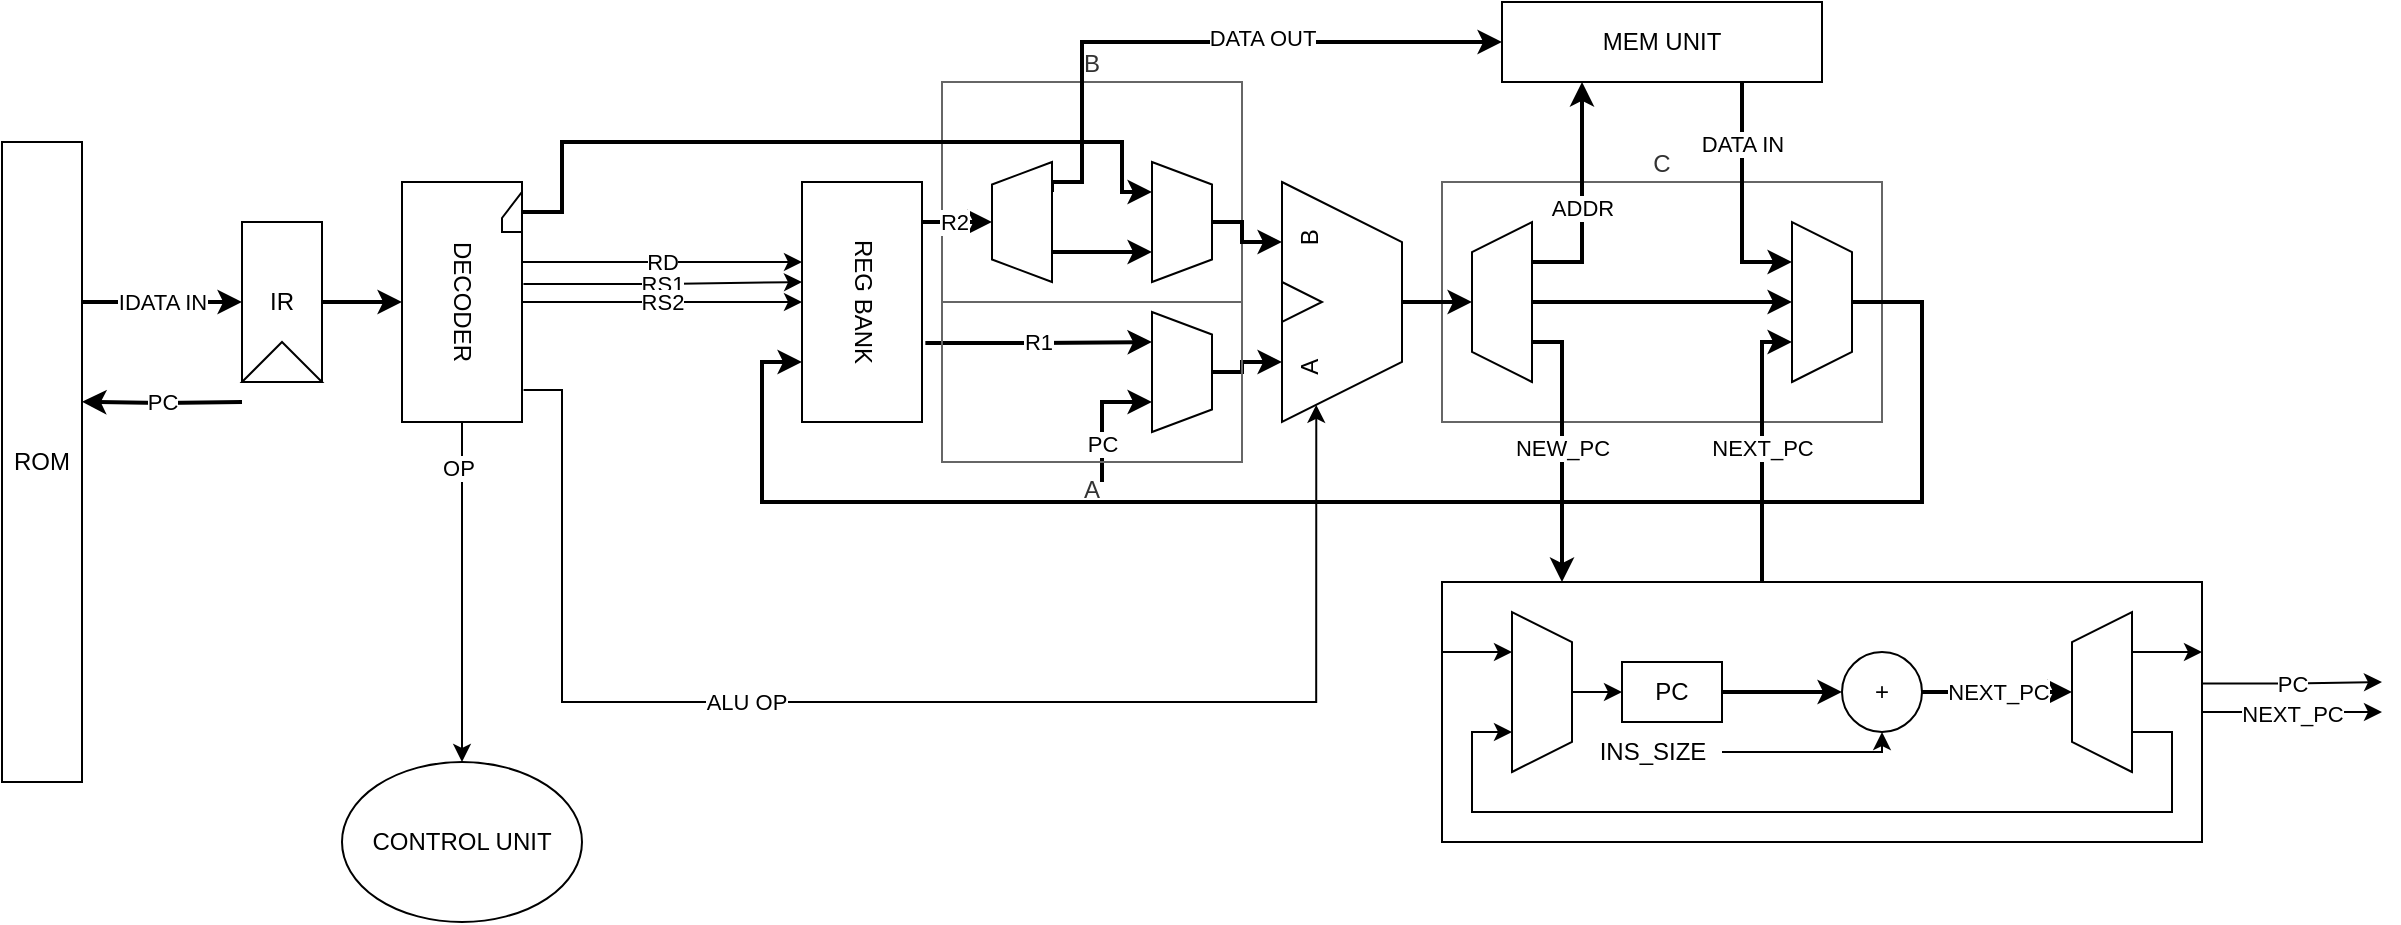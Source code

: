 <mxfile version="26.0.11" pages="3">
  <diagram id="NMhR2VgDH_q-dbBwxF6J" name="Core">
    <mxGraphModel dx="1489" dy="1539" grid="1" gridSize="10" guides="1" tooltips="1" connect="1" arrows="1" fold="1" page="1" pageScale="1" pageWidth="827" pageHeight="1169" math="0" shadow="0">
      <root>
        <mxCell id="0" />
        <mxCell id="1" parent="0" />
        <mxCell id="hncAvz_7t7Qo_2eILnNB-2" value="C" style="rounded=0;whiteSpace=wrap;html=1;fillColor=none;labelPosition=center;verticalLabelPosition=top;align=center;verticalAlign=bottom;fontColor=#333333;strokeColor=#666666;" parent="1" vertex="1">
          <mxGeometry x="560" y="40" width="220" height="120" as="geometry" />
        </mxCell>
        <mxCell id="hncAvz_7t7Qo_2eILnNB-1" value="B" style="rounded=0;whiteSpace=wrap;html=1;fillColor=none;labelPosition=center;verticalLabelPosition=top;align=center;verticalAlign=bottom;fontColor=#333333;strokeColor=#666666;" parent="1" vertex="1">
          <mxGeometry x="310" y="-10" width="150" height="110" as="geometry" />
        </mxCell>
        <mxCell id="nFlebC-8E2U5Z7Vgu-yv-2" style="edgeStyle=orthogonalEdgeStyle;rounded=0;orthogonalLoop=1;jettySize=auto;html=1;entryX=0.75;entryY=0;entryDx=0;entryDy=0;strokeWidth=2;exitX=0.329;exitY=1.028;exitDx=0;exitDy=0;exitPerimeter=0;" parent="1" source="sHq0dSv3WL6oQNOAlgIy-1" target="F1Z5j1O0vXJ2bHmUh1ND-6" edge="1">
          <mxGeometry relative="1" as="geometry">
            <mxPoint x="410" y="130" as="targetPoint" />
          </mxGeometry>
        </mxCell>
        <mxCell id="kpL3JhKYGGDNCPcOYrwn-55" value="R1" style="edgeLabel;html=1;align=center;verticalAlign=middle;resizable=0;points=[];" parent="nFlebC-8E2U5Z7Vgu-yv-2" vertex="1" connectable="0">
          <mxGeometry relative="1" as="geometry">
            <mxPoint as="offset" />
          </mxGeometry>
        </mxCell>
        <mxCell id="kpL3JhKYGGDNCPcOYrwn-5" style="edgeStyle=orthogonalEdgeStyle;rounded=0;orthogonalLoop=1;jettySize=auto;html=1;entryX=0.5;entryY=0;entryDx=0;entryDy=0;strokeWidth=2;exitX=0.833;exitY=0.959;exitDx=0;exitDy=0;exitPerimeter=0;" parent="1" source="sHq0dSv3WL6oQNOAlgIy-1" target="kpL3JhKYGGDNCPcOYrwn-17" edge="1">
          <mxGeometry relative="1" as="geometry">
            <mxPoint x="370" y="30" as="targetPoint" />
            <mxPoint x="310" y="60" as="sourcePoint" />
          </mxGeometry>
        </mxCell>
        <mxCell id="kpL3JhKYGGDNCPcOYrwn-54" value="R2" style="edgeLabel;html=1;align=center;verticalAlign=middle;resizable=0;points=[];" parent="kpL3JhKYGGDNCPcOYrwn-5" vertex="1" connectable="0">
          <mxGeometry relative="1" as="geometry">
            <mxPoint as="offset" />
          </mxGeometry>
        </mxCell>
        <mxCell id="sHq0dSv3WL6oQNOAlgIy-1" value="REG BANK" style="rounded=0;whiteSpace=wrap;html=1;direction=north;textDirection=vertical-lr;" parent="1" vertex="1">
          <mxGeometry x="240" y="40" width="60" height="120" as="geometry" />
        </mxCell>
        <mxCell id="nFlebC-8E2U5Z7Vgu-yv-3" style="edgeStyle=orthogonalEdgeStyle;rounded=0;orthogonalLoop=1;jettySize=auto;html=1;strokeWidth=2;entryX=0.75;entryY=0;entryDx=0;entryDy=0;" parent="1" source="nFlebC-8E2U5Z7Vgu-yv-1" target="kpL3JhKYGGDNCPcOYrwn-3" edge="1">
          <mxGeometry relative="1" as="geometry">
            <mxPoint x="370" y="100" as="targetPoint" />
            <Array as="points">
              <mxPoint x="120" y="55" />
              <mxPoint x="120" y="20" />
              <mxPoint x="400" y="20" />
              <mxPoint x="400" y="45" />
            </Array>
          </mxGeometry>
        </mxCell>
        <mxCell id="nFlebC-8E2U5Z7Vgu-yv-6" style="edgeStyle=orthogonalEdgeStyle;rounded=0;orthogonalLoop=1;jettySize=auto;html=1;exitX=0.425;exitY=-0.012;exitDx=0;exitDy=0;exitPerimeter=0;" parent="1" source="nFlebC-8E2U5Z7Vgu-yv-4" edge="1">
          <mxGeometry relative="1" as="geometry">
            <mxPoint x="240" y="90" as="targetPoint" />
          </mxGeometry>
        </mxCell>
        <mxCell id="kpL3JhKYGGDNCPcOYrwn-52" value="RS1" style="edgeLabel;html=1;align=center;verticalAlign=middle;resizable=0;points=[];" parent="nFlebC-8E2U5Z7Vgu-yv-6" vertex="1" connectable="0">
          <mxGeometry relative="1" as="geometry">
            <mxPoint as="offset" />
          </mxGeometry>
        </mxCell>
        <mxCell id="nFlebC-8E2U5Z7Vgu-yv-7" style="edgeStyle=orthogonalEdgeStyle;rounded=0;orthogonalLoop=1;jettySize=auto;html=1;exitX=0.368;exitY=-0.013;exitDx=0;exitDy=0;entryX=0.632;entryY=0.013;entryDx=0;entryDy=0;entryPerimeter=0;exitPerimeter=0;" parent="1" edge="1">
          <mxGeometry relative="1" as="geometry">
            <mxPoint x="100" y="100" as="sourcePoint" />
            <mxPoint x="240" y="100" as="targetPoint" />
          </mxGeometry>
        </mxCell>
        <mxCell id="kpL3JhKYGGDNCPcOYrwn-53" value="RS2" style="edgeLabel;html=1;align=center;verticalAlign=middle;resizable=0;points=[];" parent="nFlebC-8E2U5Z7Vgu-yv-7" vertex="1" connectable="0">
          <mxGeometry relative="1" as="geometry">
            <mxPoint as="offset" />
          </mxGeometry>
        </mxCell>
        <mxCell id="kpL3JhKYGGDNCPcOYrwn-7" style="edgeStyle=orthogonalEdgeStyle;rounded=0;orthogonalLoop=1;jettySize=auto;html=1;exitX=0.867;exitY=-0.013;exitDx=0;exitDy=0;entryX=1;entryY=0.75;entryDx=0;entryDy=0;exitPerimeter=0;" parent="1" source="nFlebC-8E2U5Z7Vgu-yv-4" target="rwtQKl1CALkP6kY6kDD2-2" edge="1">
          <mxGeometry relative="1" as="geometry">
            <Array as="points">
              <mxPoint x="120" y="144" />
              <mxPoint x="120" y="300" />
              <mxPoint x="497" y="300" />
            </Array>
          </mxGeometry>
        </mxCell>
        <mxCell id="kpL3JhKYGGDNCPcOYrwn-51" value="ALU OP" style="edgeLabel;html=1;align=center;verticalAlign=middle;resizable=0;points=[];" parent="kpL3JhKYGGDNCPcOYrwn-7" vertex="1" connectable="0">
          <mxGeometry x="-0.238" relative="1" as="geometry">
            <mxPoint as="offset" />
          </mxGeometry>
        </mxCell>
        <mxCell id="kpL3JhKYGGDNCPcOYrwn-48" style="edgeStyle=orthogonalEdgeStyle;rounded=0;orthogonalLoop=1;jettySize=auto;html=1;" parent="1" source="nFlebC-8E2U5Z7Vgu-yv-4" target="kpL3JhKYGGDNCPcOYrwn-47" edge="1">
          <mxGeometry relative="1" as="geometry" />
        </mxCell>
        <mxCell id="kpL3JhKYGGDNCPcOYrwn-49" value="OP" style="edgeLabel;html=1;align=center;verticalAlign=middle;resizable=0;points=[];" parent="kpL3JhKYGGDNCPcOYrwn-48" vertex="1" connectable="0">
          <mxGeometry x="-0.732" y="-2" relative="1" as="geometry">
            <mxPoint as="offset" />
          </mxGeometry>
        </mxCell>
        <mxCell id="kpL3JhKYGGDNCPcOYrwn-6" style="edgeStyle=orthogonalEdgeStyle;rounded=0;orthogonalLoop=1;jettySize=auto;html=1;exitX=0.5;exitY=1;exitDx=0;exitDy=0;entryX=0.25;entryY=1;entryDx=0;entryDy=0;strokeWidth=2;" parent="1" source="kpL3JhKYGGDNCPcOYrwn-3" target="rwtQKl1CALkP6kY6kDD2-2" edge="1">
          <mxGeometry relative="1" as="geometry">
            <Array as="points">
              <mxPoint x="460" y="60" />
              <mxPoint x="460" y="70" />
            </Array>
          </mxGeometry>
        </mxCell>
        <mxCell id="kpL3JhKYGGDNCPcOYrwn-3" value="" style="verticalLabelPosition=middle;verticalAlign=middle;html=1;shape=trapezoid;perimeter=trapezoidPerimeter;whiteSpace=wrap;size=0.188;arcSize=10;flipV=1;labelPosition=center;align=center;rotation=-90;" parent="1" vertex="1">
          <mxGeometry x="400" y="45" width="60" height="30" as="geometry" />
        </mxCell>
        <mxCell id="kpL3JhKYGGDNCPcOYrwn-8" style="edgeStyle=orthogonalEdgeStyle;rounded=0;orthogonalLoop=1;jettySize=auto;html=1;exitX=0.5;exitY=0;exitDx=0;exitDy=0;entryX=0.5;entryY=0;entryDx=0;entryDy=0;strokeWidth=2;" parent="1" source="rwtQKl1CALkP6kY6kDD2-2" target="kpL3JhKYGGDNCPcOYrwn-9" edge="1">
          <mxGeometry relative="1" as="geometry" />
        </mxCell>
        <mxCell id="kpL3JhKYGGDNCPcOYrwn-25" style="edgeStyle=orthogonalEdgeStyle;rounded=0;orthogonalLoop=1;jettySize=auto;html=1;exitX=0.75;exitY=1;exitDx=0;exitDy=0;entryX=0.25;entryY=1;entryDx=0;entryDy=0;strokeWidth=2;" parent="1" source="kpL3JhKYGGDNCPcOYrwn-9" target="kpL3JhKYGGDNCPcOYrwn-13" edge="1">
          <mxGeometry relative="1" as="geometry" />
        </mxCell>
        <mxCell id="kpL3JhKYGGDNCPcOYrwn-58" value="ADDR" style="edgeLabel;html=1;align=center;verticalAlign=middle;resizable=0;points=[];" parent="kpL3JhKYGGDNCPcOYrwn-25" vertex="1" connectable="0">
          <mxGeometry x="-0.084" relative="1" as="geometry">
            <mxPoint as="offset" />
          </mxGeometry>
        </mxCell>
        <mxCell id="kpL3JhKYGGDNCPcOYrwn-27" style="edgeStyle=orthogonalEdgeStyle;rounded=0;orthogonalLoop=1;jettySize=auto;html=1;exitX=0.5;exitY=1;exitDx=0;exitDy=0;entryX=0.5;entryY=0;entryDx=0;entryDy=0;strokeWidth=2;" parent="1" source="kpL3JhKYGGDNCPcOYrwn-9" target="kpL3JhKYGGDNCPcOYrwn-11" edge="1">
          <mxGeometry relative="1" as="geometry" />
        </mxCell>
        <mxCell id="kpL3JhKYGGDNCPcOYrwn-9" value="" style="verticalLabelPosition=middle;verticalAlign=middle;html=1;shape=trapezoid;perimeter=trapezoidPerimeter;whiteSpace=wrap;size=0.188;arcSize=10;flipV=0;labelPosition=center;align=center;rotation=-90;flipH=0;" parent="1" vertex="1">
          <mxGeometry x="550" y="85" width="80" height="30" as="geometry" />
        </mxCell>
        <mxCell id="kpL3JhKYGGDNCPcOYrwn-20" style="edgeStyle=orthogonalEdgeStyle;rounded=0;orthogonalLoop=1;jettySize=auto;html=1;exitX=0.5;exitY=1;exitDx=0;exitDy=0;entryX=0.25;entryY=0;entryDx=0;entryDy=0;strokeWidth=2;" parent="1" source="kpL3JhKYGGDNCPcOYrwn-11" target="sHq0dSv3WL6oQNOAlgIy-1" edge="1">
          <mxGeometry relative="1" as="geometry">
            <Array as="points">
              <mxPoint x="800" y="100" />
              <mxPoint x="800" y="200" />
              <mxPoint x="220" y="200" />
              <mxPoint x="220" y="130" />
            </Array>
          </mxGeometry>
        </mxCell>
        <mxCell id="kpL3JhKYGGDNCPcOYrwn-11" value="" style="verticalLabelPosition=middle;verticalAlign=middle;html=1;shape=trapezoid;perimeter=trapezoidPerimeter;whiteSpace=wrap;size=0.188;arcSize=10;flipV=1;labelPosition=center;align=center;rotation=-90;flipH=0;" parent="1" vertex="1">
          <mxGeometry x="710" y="85" width="80" height="30" as="geometry" />
        </mxCell>
        <mxCell id="kpL3JhKYGGDNCPcOYrwn-26" style="edgeStyle=orthogonalEdgeStyle;rounded=0;orthogonalLoop=1;jettySize=auto;html=1;exitX=0.75;exitY=1;exitDx=0;exitDy=0;entryX=0.75;entryY=0;entryDx=0;entryDy=0;strokeWidth=2;" parent="1" source="kpL3JhKYGGDNCPcOYrwn-13" target="kpL3JhKYGGDNCPcOYrwn-11" edge="1">
          <mxGeometry relative="1" as="geometry" />
        </mxCell>
        <mxCell id="kpL3JhKYGGDNCPcOYrwn-57" value="DATA IN" style="edgeLabel;html=1;align=center;verticalAlign=middle;resizable=0;points=[];" parent="kpL3JhKYGGDNCPcOYrwn-26" vertex="1" connectable="0">
          <mxGeometry x="-0.467" relative="1" as="geometry">
            <mxPoint as="offset" />
          </mxGeometry>
        </mxCell>
        <mxCell id="kpL3JhKYGGDNCPcOYrwn-13" value="MEM UNIT" style="rounded=0;whiteSpace=wrap;html=1;flipV=0;" parent="1" vertex="1">
          <mxGeometry x="590" y="-50" width="160" height="40" as="geometry" />
        </mxCell>
        <mxCell id="kpL3JhKYGGDNCPcOYrwn-18" style="edgeStyle=orthogonalEdgeStyle;rounded=0;orthogonalLoop=1;jettySize=auto;html=1;entryX=0.25;entryY=0;entryDx=0;entryDy=0;strokeWidth=2;exitX=0.25;exitY=1;exitDx=0;exitDy=0;" parent="1" source="kpL3JhKYGGDNCPcOYrwn-17" target="kpL3JhKYGGDNCPcOYrwn-3" edge="1">
          <mxGeometry relative="1" as="geometry">
            <mxPoint x="480" y="-100" as="sourcePoint" />
          </mxGeometry>
        </mxCell>
        <mxCell id="kpL3JhKYGGDNCPcOYrwn-19" style="edgeStyle=orthogonalEdgeStyle;rounded=0;orthogonalLoop=1;jettySize=auto;html=1;exitX=0.75;exitY=1;exitDx=0;exitDy=0;strokeWidth=2;entryX=0;entryY=0.5;entryDx=0;entryDy=0;" parent="1" source="kpL3JhKYGGDNCPcOYrwn-17" target="kpL3JhKYGGDNCPcOYrwn-13" edge="1">
          <mxGeometry relative="1" as="geometry">
            <mxPoint x="550" y="-100" as="targetPoint" />
            <Array as="points">
              <mxPoint x="380" y="40" />
              <mxPoint x="380" y="-30" />
            </Array>
          </mxGeometry>
        </mxCell>
        <mxCell id="kpL3JhKYGGDNCPcOYrwn-56" value="DATA OUT" style="edgeLabel;html=1;align=center;verticalAlign=middle;resizable=0;points=[];" parent="kpL3JhKYGGDNCPcOYrwn-19" vertex="1" connectable="0">
          <mxGeometry x="0.2" y="2" relative="1" as="geometry">
            <mxPoint as="offset" />
          </mxGeometry>
        </mxCell>
        <mxCell id="kpL3JhKYGGDNCPcOYrwn-17" value="" style="verticalLabelPosition=middle;verticalAlign=middle;html=1;shape=trapezoid;perimeter=trapezoidPerimeter;whiteSpace=wrap;size=0.188;arcSize=10;flipV=0;labelPosition=center;align=center;rotation=-90;flipH=0;" parent="1" vertex="1">
          <mxGeometry x="320" y="45" width="60" height="30" as="geometry" />
        </mxCell>
        <mxCell id="rwtQKl1CALkP6kY6kDD2-2" value="A&amp;nbsp; &amp;nbsp; &amp;nbsp; &amp;nbsp; &amp;nbsp; &amp;nbsp; &amp;nbsp; &amp;nbsp; &amp;nbsp;B" style="shape=trapezoid;perimeter=trapezoidPerimeter;whiteSpace=wrap;html=1;fixedSize=1;direction=west;size=30;rotation=-90;labelPosition=center;verticalLabelPosition=middle;align=center;verticalAlign=top;labelBorderColor=none;textShadow=0;flipV=0;flipH=0;" parent="1" vertex="1">
          <mxGeometry x="450" y="70" width="120" height="60" as="geometry" />
        </mxCell>
        <mxCell id="rwtQKl1CALkP6kY6kDD2-5" value="" style="triangle;whiteSpace=wrap;html=1;rotation=0;" parent="1" vertex="1">
          <mxGeometry x="480" y="90" width="20" height="20" as="geometry" />
        </mxCell>
        <mxCell id="kpL3JhKYGGDNCPcOYrwn-24" style="edgeStyle=orthogonalEdgeStyle;rounded=0;orthogonalLoop=1;jettySize=auto;html=1;exitX=1;exitY=0.25;exitDx=0;exitDy=0;strokeWidth=2;entryX=0;entryY=0.5;entryDx=0;entryDy=0;" parent="1" source="nvjk1FdQRk36nMy8JmEz-1" target="ILtyUZUsakUtdtW_zUv3-5" edge="1">
          <mxGeometry relative="1" as="geometry">
            <mxPoint x="-30" y="100" as="targetPoint" />
            <mxPoint x="-122.8" y="99.84" as="sourcePoint" />
          </mxGeometry>
        </mxCell>
        <mxCell id="TYaZw21MfKf-qoarmeTp-1" value="IDATA IN" style="edgeLabel;html=1;align=center;verticalAlign=middle;resizable=0;points=[];" parent="kpL3JhKYGGDNCPcOYrwn-24" vertex="1" connectable="0">
          <mxGeometry relative="1" as="geometry">
            <mxPoint as="offset" />
          </mxGeometry>
        </mxCell>
        <mxCell id="kpL3JhKYGGDNCPcOYrwn-47" value="CONTROL UNIT" style="ellipse;whiteSpace=wrap;html=1;" parent="1" vertex="1">
          <mxGeometry x="10" y="330" width="120" height="80" as="geometry" />
        </mxCell>
        <mxCell id="kpL3JhKYGGDNCPcOYrwn-91" value="" style="group" parent="1" vertex="1" connectable="0">
          <mxGeometry x="560" y="240" width="380" height="130" as="geometry" />
        </mxCell>
        <mxCell id="kpL3JhKYGGDNCPcOYrwn-85" value="" style="rounded=0;whiteSpace=wrap;html=1;" parent="kpL3JhKYGGDNCPcOYrwn-91" vertex="1">
          <mxGeometry width="380" height="130" as="geometry" />
        </mxCell>
        <mxCell id="kpL3JhKYGGDNCPcOYrwn-62" style="edgeStyle=orthogonalEdgeStyle;rounded=0;orthogonalLoop=1;jettySize=auto;html=1;strokeWidth=2;" parent="kpL3JhKYGGDNCPcOYrwn-91" source="kpL3JhKYGGDNCPcOYrwn-65" target="kpL3JhKYGGDNCPcOYrwn-68" edge="1">
          <mxGeometry relative="1" as="geometry" />
        </mxCell>
        <mxCell id="kpL3JhKYGGDNCPcOYrwn-65" value="PC" style="whiteSpace=wrap;html=1;" parent="kpL3JhKYGGDNCPcOYrwn-91" vertex="1">
          <mxGeometry x="90" y="40" width="50" height="30" as="geometry" />
        </mxCell>
        <mxCell id="kpL3JhKYGGDNCPcOYrwn-66" value="" style="edgeStyle=orthogonalEdgeStyle;rounded=0;orthogonalLoop=1;jettySize=auto;html=1;strokeWidth=2;entryX=0.5;entryY=0;entryDx=0;entryDy=0;" parent="kpL3JhKYGGDNCPcOYrwn-91" source="kpL3JhKYGGDNCPcOYrwn-68" target="kpL3JhKYGGDNCPcOYrwn-80" edge="1">
          <mxGeometry relative="1" as="geometry">
            <mxPoint x="310" y="100" as="targetPoint" />
          </mxGeometry>
        </mxCell>
        <mxCell id="kpL3JhKYGGDNCPcOYrwn-67" value="NEXT_PC" style="edgeLabel;html=1;align=center;verticalAlign=middle;resizable=0;points=[];" parent="kpL3JhKYGGDNCPcOYrwn-66" vertex="1" connectable="0">
          <mxGeometry relative="1" as="geometry">
            <mxPoint as="offset" />
          </mxGeometry>
        </mxCell>
        <mxCell id="kpL3JhKYGGDNCPcOYrwn-68" value="+" style="ellipse;whiteSpace=wrap;html=1;aspect=fixed;" parent="kpL3JhKYGGDNCPcOYrwn-91" vertex="1">
          <mxGeometry x="200" y="35" width="40" height="40" as="geometry" />
        </mxCell>
        <mxCell id="kpL3JhKYGGDNCPcOYrwn-69" style="edgeStyle=orthogonalEdgeStyle;rounded=0;orthogonalLoop=1;jettySize=auto;html=1;" parent="kpL3JhKYGGDNCPcOYrwn-91" source="kpL3JhKYGGDNCPcOYrwn-70" target="kpL3JhKYGGDNCPcOYrwn-68" edge="1">
          <mxGeometry relative="1" as="geometry">
            <Array as="points">
              <mxPoint x="220" y="85" />
            </Array>
          </mxGeometry>
        </mxCell>
        <mxCell id="kpL3JhKYGGDNCPcOYrwn-70" value="INS_SIZE" style="text;html=1;align=center;verticalAlign=middle;resizable=0;points=[];autosize=1;strokeColor=none;fillColor=none;" parent="kpL3JhKYGGDNCPcOYrwn-91" vertex="1">
          <mxGeometry x="70" y="70" width="70" height="30" as="geometry" />
        </mxCell>
        <mxCell id="kpL3JhKYGGDNCPcOYrwn-79" style="edgeStyle=orthogonalEdgeStyle;rounded=0;orthogonalLoop=1;jettySize=auto;html=1;" parent="kpL3JhKYGGDNCPcOYrwn-91" source="kpL3JhKYGGDNCPcOYrwn-76" target="kpL3JhKYGGDNCPcOYrwn-65" edge="1">
          <mxGeometry relative="1" as="geometry" />
        </mxCell>
        <mxCell id="kpL3JhKYGGDNCPcOYrwn-76" value="" style="verticalLabelPosition=middle;verticalAlign=middle;html=1;shape=trapezoid;perimeter=trapezoidPerimeter;whiteSpace=wrap;size=0.188;arcSize=10;flipV=1;labelPosition=center;align=center;rotation=-90;flipH=0;" parent="kpL3JhKYGGDNCPcOYrwn-91" vertex="1">
          <mxGeometry x="10" y="40" width="80" height="30" as="geometry" />
        </mxCell>
        <mxCell id="kpL3JhKYGGDNCPcOYrwn-84" style="edgeStyle=orthogonalEdgeStyle;rounded=0;orthogonalLoop=1;jettySize=auto;html=1;exitX=0.25;exitY=1;exitDx=0;exitDy=0;entryX=0.25;entryY=0;entryDx=0;entryDy=0;" parent="kpL3JhKYGGDNCPcOYrwn-91" source="kpL3JhKYGGDNCPcOYrwn-80" target="kpL3JhKYGGDNCPcOYrwn-76" edge="1">
          <mxGeometry relative="1" as="geometry">
            <Array as="points">
              <mxPoint x="365" y="75" />
              <mxPoint x="365" y="115" />
              <mxPoint x="15" y="115" />
              <mxPoint x="15" y="75" />
            </Array>
          </mxGeometry>
        </mxCell>
        <mxCell id="kpL3JhKYGGDNCPcOYrwn-80" value="" style="verticalLabelPosition=middle;verticalAlign=middle;html=1;shape=trapezoid;perimeter=trapezoidPerimeter;whiteSpace=wrap;size=0.188;arcSize=10;flipV=0;labelPosition=center;align=center;rotation=-90;flipH=0;" parent="kpL3JhKYGGDNCPcOYrwn-91" vertex="1">
          <mxGeometry x="290" y="40" width="80" height="30" as="geometry" />
        </mxCell>
        <mxCell id="kpL3JhKYGGDNCPcOYrwn-89" value="" style="endArrow=classic;html=1;rounded=0;exitX=0.75;exitY=1;exitDx=0;exitDy=0;" parent="kpL3JhKYGGDNCPcOYrwn-91" source="kpL3JhKYGGDNCPcOYrwn-80" edge="1">
          <mxGeometry width="50" height="50" relative="1" as="geometry">
            <mxPoint x="340" y="35" as="sourcePoint" />
            <mxPoint x="380" y="35" as="targetPoint" />
          </mxGeometry>
        </mxCell>
        <mxCell id="kpL3JhKYGGDNCPcOYrwn-90" value="" style="endArrow=classic;html=1;rounded=0;exitX=0.75;exitY=1;exitDx=0;exitDy=0;" parent="kpL3JhKYGGDNCPcOYrwn-91" edge="1">
          <mxGeometry width="50" height="50" relative="1" as="geometry">
            <mxPoint y="35" as="sourcePoint" />
            <mxPoint x="35" y="35" as="targetPoint" />
          </mxGeometry>
        </mxCell>
        <mxCell id="kpL3JhKYGGDNCPcOYrwn-92" style="edgeStyle=orthogonalEdgeStyle;rounded=0;orthogonalLoop=1;jettySize=auto;html=1;exitX=0.25;exitY=1;exitDx=0;exitDy=0;strokeWidth=2;" parent="1" source="kpL3JhKYGGDNCPcOYrwn-9" target="kpL3JhKYGGDNCPcOYrwn-85" edge="1">
          <mxGeometry relative="1" as="geometry">
            <Array as="points">
              <mxPoint x="620" y="120" />
            </Array>
          </mxGeometry>
        </mxCell>
        <mxCell id="F1Z5j1O0vXJ2bHmUh1ND-9" value="NEW_PC" style="edgeLabel;html=1;align=center;verticalAlign=middle;resizable=0;points=[];" vertex="1" connectable="0" parent="kpL3JhKYGGDNCPcOYrwn-92">
          <mxGeometry relative="1" as="geometry">
            <mxPoint as="offset" />
          </mxGeometry>
        </mxCell>
        <mxCell id="kpL3JhKYGGDNCPcOYrwn-93" style="edgeStyle=orthogonalEdgeStyle;rounded=0;orthogonalLoop=1;jettySize=auto;html=1;entryX=0.25;entryY=0;entryDx=0;entryDy=0;strokeWidth=2;" parent="1" source="kpL3JhKYGGDNCPcOYrwn-85" target="kpL3JhKYGGDNCPcOYrwn-11" edge="1">
          <mxGeometry relative="1" as="geometry">
            <Array as="points">
              <mxPoint x="720" y="120" />
            </Array>
          </mxGeometry>
        </mxCell>
        <mxCell id="F1Z5j1O0vXJ2bHmUh1ND-10" value="NEXT_PC" style="edgeLabel;html=1;align=center;verticalAlign=middle;resizable=0;points=[];" vertex="1" connectable="0" parent="kpL3JhKYGGDNCPcOYrwn-93">
          <mxGeometry relative="1" as="geometry">
            <mxPoint as="offset" />
          </mxGeometry>
        </mxCell>
        <mxCell id="kpL3JhKYGGDNCPcOYrwn-94" value="R" style="edgeStyle=orthogonalEdgeStyle;rounded=0;orthogonalLoop=1;jettySize=auto;html=1;exitX=0.25;exitY=0;exitDx=0;exitDy=0;entryX=0.75;entryY=0;entryDx=0;entryDy=0;" parent="1" edge="1">
          <mxGeometry relative="1" as="geometry">
            <mxPoint x="100" y="80" as="sourcePoint" />
            <mxPoint x="240" y="80" as="targetPoint" />
          </mxGeometry>
        </mxCell>
        <mxCell id="kpL3JhKYGGDNCPcOYrwn-95" value="RD" style="edgeLabel;html=1;align=center;verticalAlign=middle;resizable=0;points=[];" parent="kpL3JhKYGGDNCPcOYrwn-94" vertex="1" connectable="0">
          <mxGeometry relative="1" as="geometry">
            <mxPoint as="offset" />
          </mxGeometry>
        </mxCell>
        <mxCell id="ILtyUZUsakUtdtW_zUv3-11" value="" style="group" parent="1" vertex="1" connectable="0">
          <mxGeometry x="-40" y="60" width="40" height="80" as="geometry" />
        </mxCell>
        <mxCell id="ILtyUZUsakUtdtW_zUv3-5" value="IR" style="rounded=0;whiteSpace=wrap;html=1;container=0;" parent="ILtyUZUsakUtdtW_zUv3-11" vertex="1">
          <mxGeometry width="40" height="80" as="geometry" />
        </mxCell>
        <mxCell id="ILtyUZUsakUtdtW_zUv3-9" value="" style="verticalLabelPosition=bottom;verticalAlign=top;html=1;shape=mxgraph.basic.acute_triangle;dx=0.5;container=0;" parent="ILtyUZUsakUtdtW_zUv3-11" vertex="1">
          <mxGeometry y="60" width="40" height="20" as="geometry" />
        </mxCell>
        <mxCell id="ILtyUZUsakUtdtW_zUv3-12" style="edgeStyle=orthogonalEdgeStyle;rounded=0;orthogonalLoop=1;jettySize=auto;html=1;exitX=1;exitY=0.5;exitDx=0;exitDy=0;entryX=0.5;entryY=1;entryDx=0;entryDy=0;strokeWidth=2;" parent="1" source="ILtyUZUsakUtdtW_zUv3-5" target="nFlebC-8E2U5Z7Vgu-yv-4" edge="1">
          <mxGeometry relative="1" as="geometry" />
        </mxCell>
        <mxCell id="TYaZw21MfKf-qoarmeTp-3" value="" style="edgeStyle=orthogonalEdgeStyle;rounded=0;orthogonalLoop=1;jettySize=auto;html=1;" parent="1" source="kpL3JhKYGGDNCPcOYrwn-85" edge="1">
          <mxGeometry relative="1" as="geometry">
            <mxPoint x="1030" y="305" as="targetPoint" />
          </mxGeometry>
        </mxCell>
        <mxCell id="TYaZw21MfKf-qoarmeTp-4" value="NEXT_PC" style="edgeLabel;html=1;align=center;verticalAlign=middle;resizable=0;points=[];" parent="TYaZw21MfKf-qoarmeTp-3" vertex="1" connectable="0">
          <mxGeometry relative="1" as="geometry">
            <mxPoint as="offset" />
          </mxGeometry>
        </mxCell>
        <mxCell id="TYaZw21MfKf-qoarmeTp-5" value="" style="edgeStyle=orthogonalEdgeStyle;rounded=0;orthogonalLoop=1;jettySize=auto;html=1;exitX=0.999;exitY=0.39;exitDx=0;exitDy=0;exitPerimeter=0;" parent="1" source="kpL3JhKYGGDNCPcOYrwn-85" edge="1">
          <mxGeometry relative="1" as="geometry">
            <mxPoint x="950" y="315" as="sourcePoint" />
            <mxPoint x="1030" y="290" as="targetPoint" />
          </mxGeometry>
        </mxCell>
        <mxCell id="TYaZw21MfKf-qoarmeTp-6" value="PC" style="edgeLabel;html=1;align=center;verticalAlign=middle;resizable=0;points=[];" parent="TYaZw21MfKf-qoarmeTp-5" vertex="1" connectable="0">
          <mxGeometry relative="1" as="geometry">
            <mxPoint as="offset" />
          </mxGeometry>
        </mxCell>
        <mxCell id="nvjk1FdQRk36nMy8JmEz-1" value="ROM" style="rounded=0;whiteSpace=wrap;html=1;flipV=0;" parent="1" vertex="1">
          <mxGeometry x="-160" y="20" width="40" height="320" as="geometry" />
        </mxCell>
        <mxCell id="nvjk1FdQRk36nMy8JmEz-2" style="edgeStyle=orthogonalEdgeStyle;rounded=0;orthogonalLoop=1;jettySize=auto;html=1;strokeWidth=2;entryX=1;entryY=0.406;entryDx=0;entryDy=0;entryPerimeter=0;" parent="1" target="nvjk1FdQRk36nMy8JmEz-1" edge="1">
          <mxGeometry relative="1" as="geometry">
            <mxPoint x="-100.0" y="159.96" as="targetPoint" />
            <mxPoint x="-40" y="150" as="sourcePoint" />
          </mxGeometry>
        </mxCell>
        <mxCell id="nvjk1FdQRk36nMy8JmEz-3" value="PC" style="edgeLabel;html=1;align=center;verticalAlign=middle;resizable=0;points=[];" parent="nvjk1FdQRk36nMy8JmEz-2" vertex="1" connectable="0">
          <mxGeometry relative="1" as="geometry">
            <mxPoint as="offset" />
          </mxGeometry>
        </mxCell>
        <mxCell id="F1Z5j1O0vXJ2bHmUh1ND-2" style="edgeStyle=orthogonalEdgeStyle;rounded=0;orthogonalLoop=1;jettySize=auto;html=1;entryX=0.75;entryY=1;entryDx=0;entryDy=0;exitX=0.5;exitY=1;exitDx=0;exitDy=0;strokeWidth=2;" edge="1" parent="1" source="F1Z5j1O0vXJ2bHmUh1ND-6" target="rwtQKl1CALkP6kY6kDD2-2">
          <mxGeometry relative="1" as="geometry">
            <mxPoint x="440" y="145" as="sourcePoint" />
            <Array as="points">
              <mxPoint x="460" y="135" />
              <mxPoint x="460" y="130" />
            </Array>
          </mxGeometry>
        </mxCell>
        <mxCell id="F1Z5j1O0vXJ2bHmUh1ND-3" value="" style="endArrow=classic;html=1;rounded=0;entryX=0.25;entryY=0;entryDx=0;entryDy=0;strokeWidth=2;" edge="1" parent="1" target="F1Z5j1O0vXJ2bHmUh1ND-6">
          <mxGeometry width="50" height="50" relative="1" as="geometry">
            <mxPoint x="390" y="190" as="sourcePoint" />
            <mxPoint x="410" y="160" as="targetPoint" />
            <Array as="points">
              <mxPoint x="390" y="150" />
            </Array>
          </mxGeometry>
        </mxCell>
        <mxCell id="F1Z5j1O0vXJ2bHmUh1ND-4" value="PC" style="edgeLabel;html=1;align=center;verticalAlign=middle;resizable=0;points=[];" vertex="1" connectable="0" parent="F1Z5j1O0vXJ2bHmUh1ND-3">
          <mxGeometry relative="1" as="geometry">
            <mxPoint y="13" as="offset" />
          </mxGeometry>
        </mxCell>
        <mxCell id="F1Z5j1O0vXJ2bHmUh1ND-6" value="" style="verticalLabelPosition=middle;verticalAlign=middle;html=1;shape=trapezoid;perimeter=trapezoidPerimeter;whiteSpace=wrap;size=0.188;arcSize=10;flipV=1;labelPosition=center;align=center;rotation=-90;" vertex="1" parent="1">
          <mxGeometry x="400" y="120" width="60" height="30" as="geometry" />
        </mxCell>
        <mxCell id="F1Z5j1O0vXJ2bHmUh1ND-13" value="A" style="rounded=0;whiteSpace=wrap;html=1;fillColor=none;labelPosition=center;verticalLabelPosition=bottom;align=center;verticalAlign=top;fontColor=#333333;strokeColor=#666666;" vertex="1" parent="1">
          <mxGeometry x="310" y="100" width="150" height="80" as="geometry" />
        </mxCell>
        <mxCell id="F1Z5j1O0vXJ2bHmUh1ND-20" value="" style="group" vertex="1" connectable="0" parent="1">
          <mxGeometry x="40" y="40" width="60" height="120" as="geometry" />
        </mxCell>
        <mxCell id="nFlebC-8E2U5Z7Vgu-yv-4" value="DECODER" style="rounded=0;whiteSpace=wrap;html=1;rotation=90;" parent="F1Z5j1O0vXJ2bHmUh1ND-20" vertex="1">
          <mxGeometry x="-30" y="30" width="120" height="60" as="geometry" />
        </mxCell>
        <mxCell id="nFlebC-8E2U5Z7Vgu-yv-1" value="" style="shape=manualInput;whiteSpace=wrap;html=1;size=13;" parent="F1Z5j1O0vXJ2bHmUh1ND-20" vertex="1">
          <mxGeometry x="50" y="5" width="10" height="20" as="geometry" />
        </mxCell>
      </root>
    </mxGraphModel>
  </diagram>
  <diagram id="SZAx_SqoBJcESYMJ47G2" name="System">
    <mxGraphModel dx="1809" dy="1718" grid="1" gridSize="10" guides="1" tooltips="1" connect="1" arrows="1" fold="1" page="1" pageScale="1" pageWidth="827" pageHeight="1169" math="0" shadow="0">
      <root>
        <mxCell id="0" />
        <mxCell id="1" parent="0" />
        <mxCell id="Nnbd3_QBLv7Jj-xSeTyt-8" value="FPGA" style="rounded=0;whiteSpace=wrap;html=1;fillColor=none;fontColor=#333333;strokeColor=default;movable=0;resizable=0;rotatable=0;deletable=0;editable=0;locked=1;connectable=0;labelPosition=center;verticalLabelPosition=top;align=center;verticalAlign=bottom;" parent="1" vertex="1">
          <mxGeometry x="80" y="10" width="740" height="500" as="geometry" />
        </mxCell>
        <mxCell id="yTu13kFuIQBESadn3DpL-9" style="edgeStyle=orthogonalEdgeStyle;rounded=0;orthogonalLoop=1;jettySize=auto;html=1;" parent="1" edge="1">
          <mxGeometry relative="1" as="geometry">
            <mxPoint x="360" y="60" as="sourcePoint" />
            <mxPoint x="480" y="60" as="targetPoint" />
            <Array as="points">
              <mxPoint x="390" y="60" />
              <mxPoint x="390" y="60" />
            </Array>
          </mxGeometry>
        </mxCell>
        <mxCell id="yTu13kFuIQBESadn3DpL-10" value="DATA" style="edgeLabel;html=1;align=center;verticalAlign=middle;resizable=0;points=[];" parent="yTu13kFuIQBESadn3DpL-9" vertex="1" connectable="0">
          <mxGeometry relative="1" as="geometry">
            <mxPoint as="offset" />
          </mxGeometry>
        </mxCell>
        <mxCell id="yTu13kFuIQBESadn3DpL-11" style="edgeStyle=orthogonalEdgeStyle;rounded=0;orthogonalLoop=1;jettySize=auto;html=1;" parent="1" edge="1">
          <mxGeometry relative="1" as="geometry">
            <mxPoint x="480" y="50" as="sourcePoint" />
            <mxPoint x="360" y="50" as="targetPoint" />
            <Array as="points">
              <mxPoint x="380" y="50" />
              <mxPoint x="380" y="50" />
            </Array>
          </mxGeometry>
        </mxCell>
        <mxCell id="yTu13kFuIQBESadn3DpL-12" value="ADDR" style="edgeLabel;html=1;align=center;verticalAlign=middle;resizable=0;points=[];" parent="yTu13kFuIQBESadn3DpL-11" vertex="1" connectable="0">
          <mxGeometry relative="1" as="geometry">
            <mxPoint as="offset" />
          </mxGeometry>
        </mxCell>
        <mxCell id="yTu13kFuIQBESadn3DpL-13" style="edgeStyle=orthogonalEdgeStyle;rounded=0;orthogonalLoop=1;jettySize=auto;html=1;" parent="1" source="yTu13kFuIQBESadn3DpL-1" target="yTu13kFuIQBESadn3DpL-5" edge="1">
          <mxGeometry relative="1" as="geometry">
            <Array as="points">
              <mxPoint x="410" y="70" />
              <mxPoint x="410" y="70" />
            </Array>
          </mxGeometry>
        </mxCell>
        <mxCell id="yTu13kFuIQBESadn3DpL-14" value="CNT" style="edgeLabel;html=1;align=center;verticalAlign=middle;resizable=0;points=[];" parent="yTu13kFuIQBESadn3DpL-13" vertex="1" connectable="0">
          <mxGeometry relative="1" as="geometry">
            <mxPoint as="offset" />
          </mxGeometry>
        </mxCell>
        <mxCell id="Nnbd3_QBLv7Jj-xSeTyt-7" style="edgeStyle=orthogonalEdgeStyle;rounded=0;orthogonalLoop=1;jettySize=auto;html=1;startArrow=classic;startFill=1;" parent="1" source="yTu13kFuIQBESadn3DpL-1" target="yTu13kFuIQBESadn3DpL-2" edge="1">
          <mxGeometry relative="1" as="geometry" />
        </mxCell>
        <mxCell id="yTu13kFuIQBESadn3DpL-1" value="ICACHE" style="whiteSpace=wrap;html=1;aspect=fixed;sketch=1;curveFitting=1;jiggle=2;" parent="1" vertex="1">
          <mxGeometry x="480" y="40" width="80" height="80" as="geometry" />
        </mxCell>
        <mxCell id="yTu13kFuIQBESadn3DpL-2" value="DCACHE" style="whiteSpace=wrap;html=1;aspect=fixed;sketch=1;curveFitting=1;jiggle=2;" parent="1" vertex="1">
          <mxGeometry x="480" y="160" width="80" height="80" as="geometry" />
        </mxCell>
        <mxCell id="yTu13kFuIQBESadn3DpL-19" style="edgeStyle=orthogonalEdgeStyle;rounded=0;orthogonalLoop=1;jettySize=auto;html=1;startArrow=classic;startFill=1;strokeWidth=3;" parent="1" source="yTu13kFuIQBESadn3DpL-3" target="yTu13kFuIQBESadn3DpL-18" edge="1">
          <mxGeometry relative="1" as="geometry" />
        </mxCell>
        <mxCell id="yTu13kFuIQBESadn3DpL-3" value="2MB RAM" style="whiteSpace=wrap;html=1;aspect=fixed;sketch=1;curveFitting=1;jiggle=2;" parent="1" vertex="1">
          <mxGeometry x="-200" y="10" width="200" height="200" as="geometry" />
        </mxCell>
        <mxCell id="yTu13kFuIQBESadn3DpL-5" value="BUS" style="rounded=0;whiteSpace=wrap;html=1;textDirection=vertical-lr;" parent="1" vertex="1">
          <mxGeometry x="320" y="40" width="40" height="420" as="geometry" />
        </mxCell>
        <mxCell id="yTu13kFuIQBESadn3DpL-17" value="CNT=control signals&lt;br&gt;write/~read and req" style="text;html=1;align=center;verticalAlign=middle;resizable=0;points=[];autosize=1;strokeColor=none;fillColor=none;" parent="1" vertex="1">
          <mxGeometry x="670" y="20" width="140" height="40" as="geometry" />
        </mxCell>
        <mxCell id="Nnbd3_QBLv7Jj-xSeTyt-10" style="edgeStyle=orthogonalEdgeStyle;rounded=0;orthogonalLoop=1;jettySize=auto;html=1;startArrow=classic;startFill=1;strokeWidth=2;" parent="1" source="yTu13kFuIQBESadn3DpL-18" target="yTu13kFuIQBESadn3DpL-5" edge="1">
          <mxGeometry relative="1" as="geometry" />
        </mxCell>
        <mxCell id="yTu13kFuIQBESadn3DpL-18" value="DRAM CNT" style="rounded=0;whiteSpace=wrap;html=1;" parent="1" vertex="1">
          <mxGeometry x="120" y="80" width="120" height="60" as="geometry" />
        </mxCell>
        <mxCell id="Nnbd3_QBLv7Jj-xSeTyt-1" style="edgeStyle=orthogonalEdgeStyle;rounded=0;orthogonalLoop=1;jettySize=auto;html=1;startArrow=classic;startFill=1;" parent="1" edge="1">
          <mxGeometry relative="1" as="geometry">
            <mxPoint x="360" y="180" as="sourcePoint" />
            <mxPoint x="480" y="180" as="targetPoint" />
            <Array as="points">
              <mxPoint x="390" y="180" />
              <mxPoint x="390" y="180" />
            </Array>
          </mxGeometry>
        </mxCell>
        <mxCell id="Nnbd3_QBLv7Jj-xSeTyt-2" value="DATA" style="edgeLabel;html=1;align=center;verticalAlign=middle;resizable=0;points=[];" parent="Nnbd3_QBLv7Jj-xSeTyt-1" vertex="1" connectable="0">
          <mxGeometry relative="1" as="geometry">
            <mxPoint as="offset" />
          </mxGeometry>
        </mxCell>
        <mxCell id="Nnbd3_QBLv7Jj-xSeTyt-3" style="edgeStyle=orthogonalEdgeStyle;rounded=0;orthogonalLoop=1;jettySize=auto;html=1;" parent="1" edge="1">
          <mxGeometry relative="1" as="geometry">
            <mxPoint x="480" y="170" as="sourcePoint" />
            <mxPoint x="360" y="170" as="targetPoint" />
            <Array as="points">
              <mxPoint x="380" y="170" />
              <mxPoint x="380" y="170" />
            </Array>
          </mxGeometry>
        </mxCell>
        <mxCell id="Nnbd3_QBLv7Jj-xSeTyt-4" value="ADDR" style="edgeLabel;html=1;align=center;verticalAlign=middle;resizable=0;points=[];" parent="Nnbd3_QBLv7Jj-xSeTyt-3" vertex="1" connectable="0">
          <mxGeometry relative="1" as="geometry">
            <mxPoint as="offset" />
          </mxGeometry>
        </mxCell>
        <mxCell id="Nnbd3_QBLv7Jj-xSeTyt-5" style="edgeStyle=orthogonalEdgeStyle;rounded=0;orthogonalLoop=1;jettySize=auto;html=1;" parent="1" edge="1">
          <mxGeometry relative="1" as="geometry">
            <Array as="points">
              <mxPoint x="410" y="190" />
              <mxPoint x="410" y="190" />
            </Array>
            <mxPoint x="480" y="190" as="sourcePoint" />
            <mxPoint x="360" y="190" as="targetPoint" />
          </mxGeometry>
        </mxCell>
        <mxCell id="Nnbd3_QBLv7Jj-xSeTyt-6" value="CNT" style="edgeLabel;html=1;align=center;verticalAlign=middle;resizable=0;points=[];" parent="Nnbd3_QBLv7Jj-xSeTyt-5" vertex="1" connectable="0">
          <mxGeometry relative="1" as="geometry">
            <mxPoint as="offset" />
          </mxGeometry>
        </mxCell>
        <mxCell id="Nnbd3_QBLv7Jj-xSeTyt-13" style="edgeStyle=orthogonalEdgeStyle;rounded=0;orthogonalLoop=1;jettySize=auto;html=1;startArrow=classic;startFill=1;exitX=0;exitY=0.25;exitDx=0;exitDy=0;" parent="1" source="Nnbd3_QBLv7Jj-xSeTyt-11" target="yTu13kFuIQBESadn3DpL-1" edge="1">
          <mxGeometry relative="1" as="geometry" />
        </mxCell>
        <mxCell id="Nnbd3_QBLv7Jj-xSeTyt-14" style="edgeStyle=orthogonalEdgeStyle;rounded=0;orthogonalLoop=1;jettySize=auto;html=1;startArrow=classic;startFill=1;exitX=0;exitY=0.75;exitDx=0;exitDy=0;" parent="1" source="Nnbd3_QBLv7Jj-xSeTyt-11" target="yTu13kFuIQBESadn3DpL-2" edge="1">
          <mxGeometry relative="1" as="geometry" />
        </mxCell>
        <mxCell id="Nnbd3_QBLv7Jj-xSeTyt-11" value="CORE" style="whiteSpace=wrap;html=1;aspect=fixed;sketch=1;curveFitting=1;jiggle=2;" parent="1" vertex="1">
          <mxGeometry x="640" y="100" width="80" height="80" as="geometry" />
        </mxCell>
        <mxCell id="_aQj_42ov0IA-WdRDPqf-1" value="ROM" style="whiteSpace=wrap;html=1;aspect=fixed;sketch=1;curveFitting=1;jiggle=2;" vertex="1" parent="1">
          <mxGeometry x="480" y="280" width="80" height="80" as="geometry" />
        </mxCell>
        <mxCell id="_aQj_42ov0IA-WdRDPqf-2" style="edgeStyle=orthogonalEdgeStyle;rounded=0;orthogonalLoop=1;jettySize=auto;html=1;entryX=1;entryY=0.667;entryDx=0;entryDy=0;entryPerimeter=0;" edge="1" parent="1" source="_aQj_42ov0IA-WdRDPqf-1" target="yTu13kFuIQBESadn3DpL-5">
          <mxGeometry relative="1" as="geometry" />
        </mxCell>
      </root>
    </mxGraphModel>
  </diagram>
  <diagram id="zZDvlwwLucYcBtm3ryou" name="Page-4">
    <mxGraphModel dx="982" dy="549" grid="1" gridSize="10" guides="1" tooltips="1" connect="1" arrows="1" fold="1" page="1" pageScale="1" pageWidth="827" pageHeight="1169" math="0" shadow="0">
      <root>
        <mxCell id="0" />
        <mxCell id="1" parent="0" />
        <mxCell id="V-msyZLWl372bgbTkD-r-3" value="" style="edgeStyle=orthogonalEdgeStyle;rounded=0;orthogonalLoop=1;jettySize=auto;html=1;" parent="1" target="V-msyZLWl372bgbTkD-r-1" edge="1">
          <mxGeometry relative="1" as="geometry">
            <mxPoint x="40" y="80" as="sourcePoint" />
          </mxGeometry>
        </mxCell>
        <mxCell id="V-msyZLWl372bgbTkD-r-4" value="RST" style="edgeLabel;html=1;align=center;verticalAlign=middle;resizable=0;points=[];" parent="V-msyZLWl372bgbTkD-r-3" vertex="1" connectable="0">
          <mxGeometry relative="1" as="geometry">
            <mxPoint as="offset" />
          </mxGeometry>
        </mxCell>
        <mxCell id="V-msyZLWl372bgbTkD-r-6" value="" style="edgeStyle=orthogonalEdgeStyle;rounded=0;orthogonalLoop=1;jettySize=auto;html=1;" parent="1" source="V-msyZLWl372bgbTkD-r-1" target="V-msyZLWl372bgbTkD-r-5" edge="1">
          <mxGeometry relative="1" as="geometry" />
        </mxCell>
        <mxCell id="V-msyZLWl372bgbTkD-r-1" value="" style="strokeWidth=2;html=1;shape=mxgraph.flowchart.start_2;whiteSpace=wrap;" parent="1" vertex="1">
          <mxGeometry x="140" y="40" width="80" height="80" as="geometry" />
        </mxCell>
        <mxCell id="V-msyZLWl372bgbTkD-r-8" value="" style="edgeStyle=orthogonalEdgeStyle;rounded=0;orthogonalLoop=1;jettySize=auto;html=1;" parent="1" source="V-msyZLWl372bgbTkD-r-5" target="V-msyZLWl372bgbTkD-r-7" edge="1">
          <mxGeometry relative="1" as="geometry" />
        </mxCell>
        <mxCell id="V-msyZLWl372bgbTkD-r-5" value="IADDR -&amp;gt;" style="strokeWidth=2;html=1;shape=mxgraph.flowchart.start_2;whiteSpace=wrap;" parent="1" vertex="1">
          <mxGeometry x="300" y="40" width="80" height="80" as="geometry" />
        </mxCell>
        <mxCell id="V-msyZLWl372bgbTkD-r-10" value="" style="edgeStyle=orthogonalEdgeStyle;rounded=0;orthogonalLoop=1;jettySize=auto;html=1;" parent="1" source="V-msyZLWl372bgbTkD-r-7" target="V-msyZLWl372bgbTkD-r-9" edge="1">
          <mxGeometry relative="1" as="geometry" />
        </mxCell>
        <mxCell id="V-msyZLWl372bgbTkD-r-7" value="IDATA &amp;lt;-" style="strokeWidth=2;html=1;shape=mxgraph.flowchart.start_2;whiteSpace=wrap;" parent="1" vertex="1">
          <mxGeometry x="460" y="40" width="80" height="80" as="geometry" />
        </mxCell>
        <mxCell id="V-msyZLWl372bgbTkD-r-9" value="EXEC" style="strokeWidth=2;html=1;shape=mxgraph.flowchart.start_2;whiteSpace=wrap;" parent="1" vertex="1">
          <mxGeometry x="620" y="40" width="80" height="80" as="geometry" />
        </mxCell>
        <mxCell id="V-msyZLWl372bgbTkD-r-11" style="edgeStyle=orthogonalEdgeStyle;rounded=0;orthogonalLoop=1;jettySize=auto;html=1;entryX=0.145;entryY=0.855;entryDx=0;entryDy=0;entryPerimeter=0;exitX=0.855;exitY=0.855;exitDx=0;exitDy=0;exitPerimeter=0;curved=1;" parent="1" source="V-msyZLWl372bgbTkD-r-9" target="V-msyZLWl372bgbTkD-r-9" edge="1">
          <mxGeometry relative="1" as="geometry">
            <Array as="points">
              <mxPoint x="688" y="180" />
              <mxPoint x="632" y="180" />
            </Array>
          </mxGeometry>
        </mxCell>
        <mxCell id="GzWvmZo69r_mHMThKqkj-5" value="" style="edgeStyle=orthogonalEdgeStyle;rounded=0;orthogonalLoop=1;jettySize=auto;html=1;" edge="1" parent="1" source="GzWvmZo69r_mHMThKqkj-1" target="GzWvmZo69r_mHMThKqkj-4">
          <mxGeometry relative="1" as="geometry" />
        </mxCell>
        <mxCell id="GzWvmZo69r_mHMThKqkj-7" value="" style="edgeStyle=orthogonalEdgeStyle;rounded=0;orthogonalLoop=1;jettySize=auto;html=1;" edge="1" parent="1" source="GzWvmZo69r_mHMThKqkj-1" target="GzWvmZo69r_mHMThKqkj-6">
          <mxGeometry relative="1" as="geometry">
            <Array as="points">
              <mxPoint x="180" y="390" />
            </Array>
          </mxGeometry>
        </mxCell>
        <mxCell id="GzWvmZo69r_mHMThKqkj-1" value="" style="strokeWidth=2;html=1;shape=mxgraph.flowchart.start_2;whiteSpace=wrap;" vertex="1" parent="1">
          <mxGeometry x="140" y="230" width="80" height="80" as="geometry" />
        </mxCell>
        <mxCell id="GzWvmZo69r_mHMThKqkj-2" value="" style="edgeStyle=orthogonalEdgeStyle;rounded=0;orthogonalLoop=1;jettySize=auto;html=1;entryX=0;entryY=0.5;entryDx=0;entryDy=0;entryPerimeter=0;" edge="1" parent="1" target="GzWvmZo69r_mHMThKqkj-1">
          <mxGeometry relative="1" as="geometry">
            <mxPoint x="40" y="270" as="sourcePoint" />
            <mxPoint x="150" y="90" as="targetPoint" />
          </mxGeometry>
        </mxCell>
        <mxCell id="GzWvmZo69r_mHMThKqkj-3" value="RST" style="edgeLabel;html=1;align=center;verticalAlign=middle;resizable=0;points=[];" vertex="1" connectable="0" parent="GzWvmZo69r_mHMThKqkj-2">
          <mxGeometry relative="1" as="geometry">
            <mxPoint as="offset" />
          </mxGeometry>
        </mxCell>
        <mxCell id="GzWvmZo69r_mHMThKqkj-4" value="ADDR OUT&lt;br&gt;DATA OUT&lt;br&gt;WE" style="strokeWidth=2;html=1;shape=mxgraph.flowchart.start_2;whiteSpace=wrap;" vertex="1" parent="1">
          <mxGeometry x="300" y="230" width="80" height="80" as="geometry" />
        </mxCell>
        <mxCell id="GzWvmZo69r_mHMThKqkj-6" value="ADDR OUT&lt;div&gt;RE&lt;/div&gt;" style="strokeWidth=2;html=1;shape=mxgraph.flowchart.start_2;whiteSpace=wrap;" vertex="1" parent="1">
          <mxGeometry x="300" y="350" width="80" height="80" as="geometry" />
        </mxCell>
      </root>
    </mxGraphModel>
  </diagram>
</mxfile>
